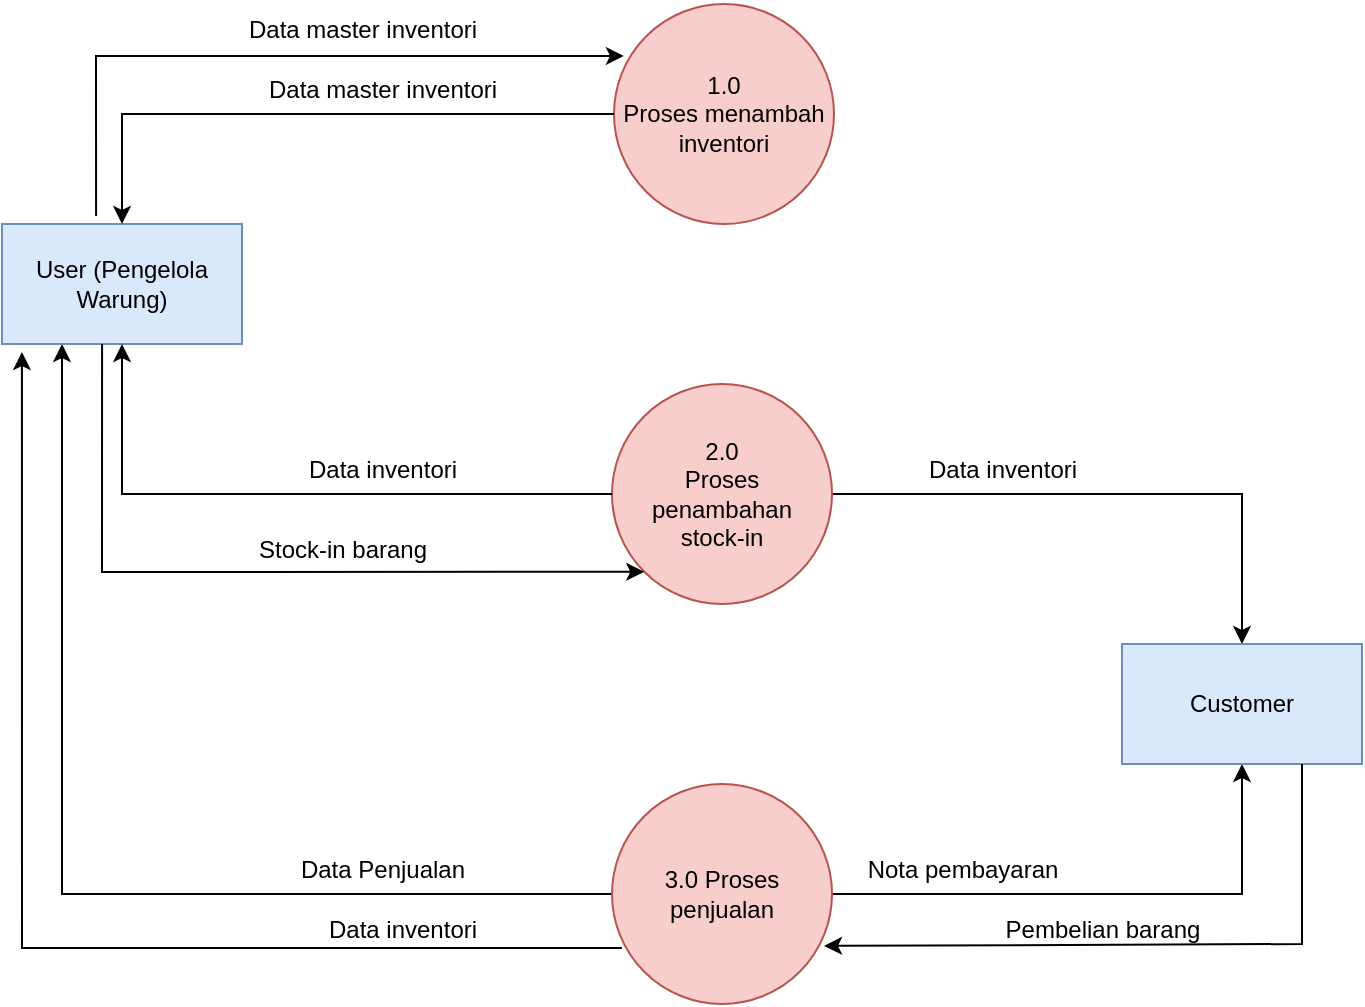 <mxfile version="21.3.7" type="device" pages="5">
  <diagram name="DFD Level 0" id="nrNANabTM4wWS9iLfbQm">
    <mxGraphModel dx="794" dy="459" grid="1" gridSize="10" guides="1" tooltips="1" connect="1" arrows="1" fold="1" page="1" pageScale="1" pageWidth="850" pageHeight="1100" math="0" shadow="0">
      <root>
        <mxCell id="0" />
        <mxCell id="1" parent="0" />
        <mxCell id="6V6f06H9lEluWB9vHmoA-1" value="1.0&lt;br&gt;Proses menambah inventori" style="ellipse;whiteSpace=wrap;html=1;aspect=fixed;fillColor=#f8cecc;strokeColor=#b85450;" parent="1" vertex="1">
          <mxGeometry x="386" y="90" width="110" height="110" as="geometry" />
        </mxCell>
        <mxCell id="6V6f06H9lEluWB9vHmoA-25" style="edgeStyle=orthogonalEdgeStyle;rounded=0;orthogonalLoop=1;jettySize=auto;html=1;entryX=0.5;entryY=0;entryDx=0;entryDy=0;" parent="1" source="6V6f06H9lEluWB9vHmoA-4" target="6V6f06H9lEluWB9vHmoA-7" edge="1">
          <mxGeometry relative="1" as="geometry" />
        </mxCell>
        <mxCell id="6V6f06H9lEluWB9vHmoA-4" value="2.0 &lt;br&gt;Proses penambahan &lt;br&gt;stock-in" style="ellipse;whiteSpace=wrap;html=1;aspect=fixed;fillColor=#f8cecc;strokeColor=#b85450;" parent="1" vertex="1">
          <mxGeometry x="385" y="280" width="110" height="110" as="geometry" />
        </mxCell>
        <mxCell id="6V6f06H9lEluWB9vHmoA-27" style="edgeStyle=orthogonalEdgeStyle;rounded=0;orthogonalLoop=1;jettySize=auto;html=1;entryX=0.5;entryY=1;entryDx=0;entryDy=0;" parent="1" source="6V6f06H9lEluWB9vHmoA-5" target="6V6f06H9lEluWB9vHmoA-7" edge="1">
          <mxGeometry relative="1" as="geometry" />
        </mxCell>
        <mxCell id="6V6f06H9lEluWB9vHmoA-34" style="edgeStyle=orthogonalEdgeStyle;rounded=0;orthogonalLoop=1;jettySize=auto;html=1;entryX=0.25;entryY=1;entryDx=0;entryDy=0;" parent="1" source="6V6f06H9lEluWB9vHmoA-5" target="6V6f06H9lEluWB9vHmoA-6" edge="1">
          <mxGeometry relative="1" as="geometry" />
        </mxCell>
        <mxCell id="6V6f06H9lEluWB9vHmoA-5" value="3.0 Proses penjualan" style="ellipse;whiteSpace=wrap;html=1;aspect=fixed;fillColor=#f8cecc;strokeColor=#b85450;" parent="1" vertex="1">
          <mxGeometry x="385" y="480" width="110" height="110" as="geometry" />
        </mxCell>
        <mxCell id="6V6f06H9lEluWB9vHmoA-6" value="User (Pengelola Warung)" style="rounded=0;whiteSpace=wrap;html=1;fillColor=#dae8fc;strokeColor=#6c8ebf;" parent="1" vertex="1">
          <mxGeometry x="80" y="200" width="120" height="60" as="geometry" />
        </mxCell>
        <mxCell id="6V6f06H9lEluWB9vHmoA-7" value="Customer" style="rounded=0;whiteSpace=wrap;html=1;fillColor=#dae8fc;strokeColor=#6c8ebf;" parent="1" vertex="1">
          <mxGeometry x="640" y="410" width="120" height="60" as="geometry" />
        </mxCell>
        <mxCell id="6V6f06H9lEluWB9vHmoA-8" value="" style="endArrow=classic;html=1;rounded=0;exitX=0;exitY=0.5;exitDx=0;exitDy=0;entryX=0.5;entryY=0;entryDx=0;entryDy=0;" parent="1" source="6V6f06H9lEluWB9vHmoA-1" target="6V6f06H9lEluWB9vHmoA-6" edge="1">
          <mxGeometry width="50" height="50" relative="1" as="geometry">
            <mxPoint x="240" y="180" as="sourcePoint" />
            <mxPoint x="150" y="145" as="targetPoint" />
            <Array as="points">
              <mxPoint x="140" y="145" />
            </Array>
          </mxGeometry>
        </mxCell>
        <mxCell id="6V6f06H9lEluWB9vHmoA-9" value="Data master inventori" style="text;html=1;align=center;verticalAlign=middle;resizable=0;points=[];autosize=1;strokeColor=none;fillColor=none;" parent="1" vertex="1">
          <mxGeometry x="200" y="118" width="140" height="30" as="geometry" />
        </mxCell>
        <mxCell id="6V6f06H9lEluWB9vHmoA-12" value="" style="endArrow=classic;html=1;rounded=0;exitX=0.392;exitY=-0.067;exitDx=0;exitDy=0;exitPerimeter=0;entryX=0.045;entryY=0.236;entryDx=0;entryDy=0;entryPerimeter=0;" parent="1" source="6V6f06H9lEluWB9vHmoA-6" target="6V6f06H9lEluWB9vHmoA-1" edge="1">
          <mxGeometry width="50" height="50" relative="1" as="geometry">
            <mxPoint x="80" y="170" as="sourcePoint" />
            <mxPoint x="150" y="40" as="targetPoint" />
            <Array as="points">
              <mxPoint x="127" y="116" />
            </Array>
          </mxGeometry>
        </mxCell>
        <mxCell id="6V6f06H9lEluWB9vHmoA-13" value="Data master inventori" style="text;html=1;align=center;verticalAlign=middle;resizable=0;points=[];autosize=1;strokeColor=none;fillColor=none;" parent="1" vertex="1">
          <mxGeometry x="190" y="88" width="140" height="30" as="geometry" />
        </mxCell>
        <mxCell id="6V6f06H9lEluWB9vHmoA-14" value="" style="endArrow=classic;html=1;rounded=0;exitX=0;exitY=0.5;exitDx=0;exitDy=0;entryX=0.5;entryY=1;entryDx=0;entryDy=0;" parent="1" source="6V6f06H9lEluWB9vHmoA-4" target="6V6f06H9lEluWB9vHmoA-6" edge="1">
          <mxGeometry width="50" height="50" relative="1" as="geometry">
            <mxPoint x="140" y="430" as="sourcePoint" />
            <mxPoint x="140" y="335" as="targetPoint" />
            <Array as="points">
              <mxPoint x="140" y="335" />
            </Array>
          </mxGeometry>
        </mxCell>
        <mxCell id="6V6f06H9lEluWB9vHmoA-15" value="" style="endArrow=classic;html=1;rounded=0;entryX=0;entryY=1;entryDx=0;entryDy=0;exitX=0.417;exitY=1;exitDx=0;exitDy=0;exitPerimeter=0;" parent="1" source="6V6f06H9lEluWB9vHmoA-6" target="6V6f06H9lEluWB9vHmoA-4" edge="1">
          <mxGeometry width="50" height="50" relative="1" as="geometry">
            <mxPoint x="120" y="280" as="sourcePoint" />
            <mxPoint x="180" y="360" as="targetPoint" />
            <Array as="points">
              <mxPoint x="130" y="374" />
            </Array>
          </mxGeometry>
        </mxCell>
        <mxCell id="6V6f06H9lEluWB9vHmoA-18" value="Data inventori" style="text;html=1;align=center;verticalAlign=middle;resizable=0;points=[];autosize=1;strokeColor=none;fillColor=none;" parent="1" vertex="1">
          <mxGeometry x="220" y="308" width="100" height="30" as="geometry" />
        </mxCell>
        <mxCell id="6V6f06H9lEluWB9vHmoA-21" value="Stock-in barang" style="text;html=1;align=center;verticalAlign=middle;resizable=0;points=[];autosize=1;strokeColor=none;fillColor=none;" parent="1" vertex="1">
          <mxGeometry x="195" y="348" width="110" height="30" as="geometry" />
        </mxCell>
        <mxCell id="6V6f06H9lEluWB9vHmoA-26" value="Data inventori" style="text;html=1;align=center;verticalAlign=middle;resizable=0;points=[];autosize=1;strokeColor=none;fillColor=none;" parent="1" vertex="1">
          <mxGeometry x="530" y="308" width="100" height="30" as="geometry" />
        </mxCell>
        <mxCell id="6V6f06H9lEluWB9vHmoA-28" value="Nota pembayaran" style="text;html=1;align=center;verticalAlign=middle;resizable=0;points=[];autosize=1;strokeColor=none;fillColor=none;" parent="1" vertex="1">
          <mxGeometry x="500" y="508" width="120" height="30" as="geometry" />
        </mxCell>
        <mxCell id="6V6f06H9lEluWB9vHmoA-35" value="Data Penjualan" style="text;html=1;align=center;verticalAlign=middle;resizable=0;points=[];autosize=1;strokeColor=none;fillColor=none;" parent="1" vertex="1">
          <mxGeometry x="215" y="508" width="110" height="30" as="geometry" />
        </mxCell>
        <mxCell id="6V6f06H9lEluWB9vHmoA-37" value="" style="endArrow=classic;html=1;rounded=0;exitX=0.045;exitY=0.745;exitDx=0;exitDy=0;exitPerimeter=0;entryX=0.083;entryY=1.067;entryDx=0;entryDy=0;entryPerimeter=0;" parent="1" source="6V6f06H9lEluWB9vHmoA-5" target="6V6f06H9lEluWB9vHmoA-6" edge="1">
          <mxGeometry width="50" height="50" relative="1" as="geometry">
            <mxPoint x="115" y="620" as="sourcePoint" />
            <mxPoint x="60" y="530" as="targetPoint" />
            <Array as="points">
              <mxPoint x="90" y="562" />
            </Array>
          </mxGeometry>
        </mxCell>
        <mxCell id="6V6f06H9lEluWB9vHmoA-38" value="Data inventori" style="text;html=1;align=center;verticalAlign=middle;resizable=0;points=[];autosize=1;strokeColor=none;fillColor=none;" parent="1" vertex="1">
          <mxGeometry x="230" y="538" width="100" height="30" as="geometry" />
        </mxCell>
        <mxCell id="YtAYGZt7gsWhX-fB_14W-2" value="" style="endArrow=classic;html=1;rounded=0;exitX=0.75;exitY=1;exitDx=0;exitDy=0;entryX=0.964;entryY=0.736;entryDx=0;entryDy=0;entryPerimeter=0;" edge="1" parent="1" source="6V6f06H9lEluWB9vHmoA-7" target="6V6f06H9lEluWB9vHmoA-5">
          <mxGeometry width="50" height="50" relative="1" as="geometry">
            <mxPoint x="750" y="590" as="sourcePoint" />
            <mxPoint x="700" y="580" as="targetPoint" />
            <Array as="points">
              <mxPoint x="730" y="560" />
            </Array>
          </mxGeometry>
        </mxCell>
        <mxCell id="YtAYGZt7gsWhX-fB_14W-3" value="Pembelian barang" style="text;html=1;align=center;verticalAlign=middle;resizable=0;points=[];autosize=1;strokeColor=none;fillColor=none;" vertex="1" parent="1">
          <mxGeometry x="570" y="538" width="120" height="30" as="geometry" />
        </mxCell>
      </root>
    </mxGraphModel>
  </diagram>
  <diagram id="H1Woy0NVvFX5vBy6TlLh" name="DFD Level 1 Proses 1">
    <mxGraphModel dx="794" dy="459" grid="1" gridSize="10" guides="1" tooltips="1" connect="1" arrows="1" fold="1" page="1" pageScale="1" pageWidth="850" pageHeight="1100" math="0" shadow="0">
      <root>
        <mxCell id="0" />
        <mxCell id="1" parent="0" />
        <mxCell id="QOEGryxygl57YnGyu1L9-1" style="edgeStyle=orthogonalEdgeStyle;rounded=0;orthogonalLoop=1;jettySize=auto;html=1;entryX=0;entryY=0.5;entryDx=0;entryDy=0;" parent="1" source="4bgEMqiGWm1VM6ku9c0--1" target="Wm245h9opatdkb-J6Uga-1" edge="1">
          <mxGeometry relative="1" as="geometry" />
        </mxCell>
        <mxCell id="4bgEMqiGWm1VM6ku9c0--1" value="User (Pengelola Warung)" style="rounded=0;whiteSpace=wrap;html=1;fillColor=#dae8fc;strokeColor=#6c8ebf;" parent="1" vertex="1">
          <mxGeometry x="120" y="80" width="120" height="60" as="geometry" />
        </mxCell>
        <mxCell id="Puh3rRFnQpf2xOHNs6TN-2" style="edgeStyle=orthogonalEdgeStyle;rounded=0;orthogonalLoop=1;jettySize=auto;html=1;entryX=0;entryY=0.5;entryDx=0;entryDy=0;" parent="1" source="Wm245h9opatdkb-J6Uga-1" target="wt3FOsB3Co9c10rsflAO-1" edge="1">
          <mxGeometry relative="1" as="geometry" />
        </mxCell>
        <mxCell id="Wm245h9opatdkb-J6Uga-1" value="1.1&lt;br&gt;Menambah inventori master" style="ellipse;whiteSpace=wrap;html=1;aspect=fixed;fillColor=#f8cecc;strokeColor=#b85450;" parent="1" vertex="1">
          <mxGeometry x="400" y="55" width="110" height="110" as="geometry" />
        </mxCell>
        <mxCell id="Puh3rRFnQpf2xOHNs6TN-5" style="edgeStyle=orthogonalEdgeStyle;rounded=0;orthogonalLoop=1;jettySize=auto;html=1;" parent="1" source="wt3FOsB3Co9c10rsflAO-1" edge="1">
          <mxGeometry relative="1" as="geometry">
            <mxPoint x="715" y="240" as="targetPoint" />
            <Array as="points">
              <mxPoint x="715" y="190" />
              <mxPoint x="716" y="190" />
            </Array>
          </mxGeometry>
        </mxCell>
        <mxCell id="Puh3rRFnQpf2xOHNs6TN-8" value="&lt;font style=&quot;font-size: 12px;&quot;&gt;Data master inventori&lt;/font&gt;" style="edgeLabel;html=1;align=center;verticalAlign=middle;resizable=0;points=[];" parent="Puh3rRFnQpf2xOHNs6TN-5" vertex="1" connectable="0">
          <mxGeometry x="0.025" y="2" relative="1" as="geometry">
            <mxPoint as="offset" />
          </mxGeometry>
        </mxCell>
        <mxCell id="wt3FOsB3Co9c10rsflAO-1" value="1.2&lt;br&gt;Cek pengisian data inventori master" style="ellipse;whiteSpace=wrap;html=1;aspect=fixed;fillColor=#f8cecc;strokeColor=#b85450;" parent="1" vertex="1">
          <mxGeometry x="660" y="55" width="110" height="110" as="geometry" />
        </mxCell>
        <mxCell id="Puh3rRFnQpf2xOHNs6TN-1" value="Data master inventori" style="text;html=1;align=center;verticalAlign=middle;resizable=0;points=[];autosize=1;strokeColor=none;fillColor=none;" parent="1" vertex="1">
          <mxGeometry x="250" y="80" width="140" height="30" as="geometry" />
        </mxCell>
        <mxCell id="Puh3rRFnQpf2xOHNs6TN-3" value="Data master inventori" style="text;html=1;align=center;verticalAlign=middle;resizable=0;points=[];autosize=1;strokeColor=none;fillColor=none;" parent="1" vertex="1">
          <mxGeometry x="510" y="80" width="140" height="30" as="geometry" />
        </mxCell>
        <mxCell id="Puh3rRFnQpf2xOHNs6TN-4" value="" style="shape=link;html=1;rounded=0;width=38;" parent="1" edge="1">
          <mxGeometry width="100" relative="1" as="geometry">
            <mxPoint x="665" y="260" as="sourcePoint" />
            <mxPoint x="765" y="260" as="targetPoint" />
          </mxGeometry>
        </mxCell>
        <mxCell id="Puh3rRFnQpf2xOHNs6TN-12" value="&lt;font style=&quot;font-size: 12px;&quot;&gt;Data master inventori&lt;/font&gt;" style="edgeStyle=orthogonalEdgeStyle;rounded=0;orthogonalLoop=1;jettySize=auto;html=1;entryX=0.5;entryY=0;entryDx=0;entryDy=0;" parent="1" source="Puh3rRFnQpf2xOHNs6TN-9" target="Puh3rRFnQpf2xOHNs6TN-11" edge="1">
          <mxGeometry relative="1" as="geometry">
            <Array as="points">
              <mxPoint x="718" y="330" />
              <mxPoint x="718" y="330" />
            </Array>
          </mxGeometry>
        </mxCell>
        <mxCell id="Puh3rRFnQpf2xOHNs6TN-9" value="Data master inventori" style="text;html=1;align=center;verticalAlign=middle;resizable=0;points=[];autosize=1;strokeColor=none;fillColor=none;" parent="1" vertex="1">
          <mxGeometry x="648" y="250" width="140" height="30" as="geometry" />
        </mxCell>
        <mxCell id="Puh3rRFnQpf2xOHNs6TN-11" value="1.3&lt;br&gt;Tampil data inventori master" style="ellipse;whiteSpace=wrap;html=1;aspect=fixed;fillColor=#f8cecc;strokeColor=#b85450;" parent="1" vertex="1">
          <mxGeometry x="663" y="360" width="110" height="110" as="geometry" />
        </mxCell>
        <mxCell id="v9VmCKzIJIQXdym4Jd---1" value="" style="endArrow=classic;html=1;rounded=0;exitX=0;exitY=0.5;exitDx=0;exitDy=0;entryX=0.575;entryY=1.033;entryDx=0;entryDy=0;entryPerimeter=0;" edge="1" parent="1" source="Puh3rRFnQpf2xOHNs6TN-11" target="4bgEMqiGWm1VM6ku9c0--1">
          <mxGeometry width="50" height="50" relative="1" as="geometry">
            <mxPoint x="350" y="400" as="sourcePoint" />
            <mxPoint x="190" y="330" as="targetPoint" />
            <Array as="points">
              <mxPoint x="190" y="410" />
            </Array>
          </mxGeometry>
        </mxCell>
        <mxCell id="MsqG6-ZugzpBWHukdVpL-1" value="Data master inventori" style="text;html=1;align=center;verticalAlign=middle;resizable=0;points=[];autosize=1;strokeColor=none;fillColor=none;" vertex="1" parent="1">
          <mxGeometry x="380" y="388" width="140" height="30" as="geometry" />
        </mxCell>
      </root>
    </mxGraphModel>
  </diagram>
  <diagram id="59TQ3ITAzBxzMArRfzhU" name="DFD Level 1 Proses 2">
    <mxGraphModel dx="794" dy="459" grid="1" gridSize="10" guides="1" tooltips="1" connect="1" arrows="1" fold="1" page="1" pageScale="1" pageWidth="850" pageHeight="1100" math="0" shadow="0">
      <root>
        <mxCell id="0" />
        <mxCell id="1" parent="0" />
        <mxCell id="y5gDgT2LdotZyiFKij7h-2" style="edgeStyle=orthogonalEdgeStyle;rounded=0;orthogonalLoop=1;jettySize=auto;html=1;" edge="1" parent="1" source="57TjhvKGLsNofDdaM_I1-1" target="y5gDgT2LdotZyiFKij7h-1">
          <mxGeometry relative="1" as="geometry" />
        </mxCell>
        <mxCell id="57TjhvKGLsNofDdaM_I1-1" value="User (Pengelola Warung)" style="rounded=0;whiteSpace=wrap;html=1;fillColor=#dae8fc;strokeColor=#6c8ebf;" parent="1" vertex="1">
          <mxGeometry x="120" y="80" width="120" height="60" as="geometry" />
        </mxCell>
        <mxCell id="O34HF8O1KIWDjR1JomQM-1" value="Customer" style="rounded=0;whiteSpace=wrap;html=1;fillColor=#dae8fc;strokeColor=#6c8ebf;" vertex="1" parent="1">
          <mxGeometry x="653" y="520" width="120" height="60" as="geometry" />
        </mxCell>
        <mxCell id="zBj_LR-89F4J_5O30iPA-1" style="edgeStyle=orthogonalEdgeStyle;rounded=0;orthogonalLoop=1;jettySize=auto;html=1;entryX=0;entryY=0.5;entryDx=0;entryDy=0;" edge="1" parent="1" source="y5gDgT2LdotZyiFKij7h-1" target="dkSKlkZQgYzMoKL5R2fA-1">
          <mxGeometry relative="1" as="geometry" />
        </mxCell>
        <mxCell id="y5gDgT2LdotZyiFKij7h-1" value="2.1&lt;br&gt;Menambahkan jumlah produk (stock-in)" style="ellipse;whiteSpace=wrap;html=1;aspect=fixed;fillColor=#f8cecc;strokeColor=#b85450;" vertex="1" parent="1">
          <mxGeometry x="400" y="55" width="110" height="110" as="geometry" />
        </mxCell>
        <mxCell id="y5gDgT2LdotZyiFKij7h-3" value="Stock-in barang" style="text;html=1;align=center;verticalAlign=middle;resizable=0;points=[];autosize=1;strokeColor=none;fillColor=none;" vertex="1" parent="1">
          <mxGeometry x="255" y="80" width="110" height="30" as="geometry" />
        </mxCell>
        <mxCell id="mZja0j26SJDk1NU02nB8-1" value="" style="shape=link;html=1;rounded=0;width=38;" edge="1" parent="1">
          <mxGeometry width="100" relative="1" as="geometry">
            <mxPoint x="400" y="260" as="sourcePoint" />
            <mxPoint x="500" y="260" as="targetPoint" />
          </mxGeometry>
        </mxCell>
        <mxCell id="5a-uDIulC0qEzD0AhpeL-3" style="edgeStyle=orthogonalEdgeStyle;rounded=0;orthogonalLoop=1;jettySize=auto;html=1;entryX=0.5;entryY=1;entryDx=0;entryDy=0;" edge="1" parent="1" target="y5gDgT2LdotZyiFKij7h-1">
          <mxGeometry relative="1" as="geometry">
            <mxPoint x="455" y="240" as="sourcePoint" />
          </mxGeometry>
        </mxCell>
        <mxCell id="5a-uDIulC0qEzD0AhpeL-1" value="Data master inventori" style="text;html=1;align=center;verticalAlign=middle;resizable=0;points=[];autosize=1;strokeColor=none;fillColor=none;" vertex="1" parent="1">
          <mxGeometry x="382" y="247" width="140" height="30" as="geometry" />
        </mxCell>
        <mxCell id="X_yk_N9L9xQoBv5bGCxl-2" value="&lt;font style=&quot;font-size: 12px;&quot;&gt;Stock-in barang&lt;/font&gt;" style="edgeStyle=orthogonalEdgeStyle;rounded=0;orthogonalLoop=1;jettySize=auto;html=1;" edge="1" parent="1" source="dkSKlkZQgYzMoKL5R2fA-1">
          <mxGeometry relative="1" as="geometry">
            <mxPoint x="715" y="240" as="targetPoint" />
          </mxGeometry>
        </mxCell>
        <mxCell id="dkSKlkZQgYzMoKL5R2fA-1" value="2.2&lt;br&gt;Cek pengisian data penambahan inventori" style="ellipse;whiteSpace=wrap;html=1;aspect=fixed;fillColor=#f8cecc;strokeColor=#b85450;" vertex="1" parent="1">
          <mxGeometry x="660" y="55" width="110" height="110" as="geometry" />
        </mxCell>
        <mxCell id="zBj_LR-89F4J_5O30iPA-2" value="Stock-in barang" style="text;html=1;align=center;verticalAlign=middle;resizable=0;points=[];autosize=1;strokeColor=none;fillColor=none;" vertex="1" parent="1">
          <mxGeometry x="526" y="80" width="110" height="30" as="geometry" />
        </mxCell>
        <mxCell id="JMSGZY74B9V5xDsksQIh-1" value="&lt;font style=&quot;font-size: 12px;&quot;&gt;Data inventori&lt;/font&gt;" style="edgeStyle=orthogonalEdgeStyle;rounded=0;orthogonalLoop=1;jettySize=auto;html=1;" edge="1" parent="1" source="zEiZdbo1Z5SbKFYL-x9Z-1" target="O34HF8O1KIWDjR1JomQM-1">
          <mxGeometry relative="1" as="geometry" />
        </mxCell>
        <mxCell id="JMSGZY74B9V5xDsksQIh-2" style="edgeStyle=orthogonalEdgeStyle;rounded=0;orthogonalLoop=1;jettySize=auto;html=1;entryX=0.5;entryY=1;entryDx=0;entryDy=0;" edge="1" parent="1" source="zEiZdbo1Z5SbKFYL-x9Z-1" target="57TjhvKGLsNofDdaM_I1-1">
          <mxGeometry relative="1" as="geometry" />
        </mxCell>
        <mxCell id="zEiZdbo1Z5SbKFYL-x9Z-1" value="2.3&lt;br&gt;Tampil data inventori / halaman barang tersedia&amp;nbsp;" style="ellipse;whiteSpace=wrap;html=1;aspect=fixed;fillColor=#f8cecc;strokeColor=#b85450;" vertex="1" parent="1">
          <mxGeometry x="658" y="360" width="110" height="110" as="geometry" />
        </mxCell>
        <mxCell id="X_yk_N9L9xQoBv5bGCxl-1" value="" style="shape=link;html=1;rounded=0;width=38;" edge="1" parent="1">
          <mxGeometry width="100" relative="1" as="geometry">
            <mxPoint x="665" y="264.5" as="sourcePoint" />
            <mxPoint x="765" y="264.5" as="targetPoint" />
          </mxGeometry>
        </mxCell>
        <mxCell id="X_yk_N9L9xQoBv5bGCxl-4" value="&lt;font style=&quot;font-size: 12px;&quot;&gt;Data inventori&lt;/font&gt;" style="edgeStyle=orthogonalEdgeStyle;rounded=0;orthogonalLoop=1;jettySize=auto;html=1;entryX=0.5;entryY=0;entryDx=0;entryDy=0;" edge="1" parent="1" source="X_yk_N9L9xQoBv5bGCxl-3" target="zEiZdbo1Z5SbKFYL-x9Z-1">
          <mxGeometry relative="1" as="geometry" />
        </mxCell>
        <mxCell id="X_yk_N9L9xQoBv5bGCxl-3" value="Data inventori" style="text;html=1;align=center;verticalAlign=middle;resizable=0;points=[];autosize=1;strokeColor=none;fillColor=none;" vertex="1" parent="1">
          <mxGeometry x="663" y="252" width="100" height="30" as="geometry" />
        </mxCell>
        <mxCell id="JMSGZY74B9V5xDsksQIh-4" value="Data inventori" style="text;html=1;align=center;verticalAlign=middle;resizable=0;points=[];autosize=1;strokeColor=none;fillColor=none;" vertex="1" parent="1">
          <mxGeometry x="420" y="388" width="100" height="30" as="geometry" />
        </mxCell>
      </root>
    </mxGraphModel>
  </diagram>
  <diagram id="1R9n8wwlzMMrxGNvnHrX" name="DFD Level 1 Proses 3">
    <mxGraphModel dx="794" dy="459" grid="1" gridSize="10" guides="1" tooltips="1" connect="1" arrows="1" fold="1" page="1" pageScale="1" pageWidth="850" pageHeight="1100" math="0" shadow="0">
      <root>
        <mxCell id="0" />
        <mxCell id="1" parent="0" />
        <mxCell id="WYprxcUtESYA794x7q8W-2" style="edgeStyle=orthogonalEdgeStyle;rounded=0;orthogonalLoop=1;jettySize=auto;html=1;entryX=0;entryY=0.5;entryDx=0;entryDy=0;" edge="1" parent="1" source="PAkA9wt_F_FRLC-l7Fg_-1" target="WYprxcUtESYA794x7q8W-1">
          <mxGeometry relative="1" as="geometry" />
        </mxCell>
        <mxCell id="PAkA9wt_F_FRLC-l7Fg_-1" value="Customer" style="rounded=0;whiteSpace=wrap;html=1;fillColor=#dae8fc;strokeColor=#6c8ebf;" vertex="1" parent="1">
          <mxGeometry x="90" y="80" width="120" height="60" as="geometry" />
        </mxCell>
        <mxCell id="V2d2qGg9RaRJgS3sZrkr-1" value="&lt;font style=&quot;font-size: 12px;&quot;&gt;Pembelian barang&lt;/font&gt;" style="edgeStyle=orthogonalEdgeStyle;rounded=0;orthogonalLoop=1;jettySize=auto;html=1;entryX=0.5;entryY=0;entryDx=0;entryDy=0;" edge="1" parent="1" source="WYprxcUtESYA794x7q8W-1" target="3CNfKAFoTPL2E7jtd_Qt-3">
          <mxGeometry relative="1" as="geometry" />
        </mxCell>
        <mxCell id="WYprxcUtESYA794x7q8W-1" value="3.1&lt;br&gt;Memilih barang yang dibeli" style="ellipse;whiteSpace=wrap;html=1;aspect=fixed;fillColor=#f8cecc;strokeColor=#b85450;" vertex="1" parent="1">
          <mxGeometry x="400" y="55" width="110" height="110" as="geometry" />
        </mxCell>
        <mxCell id="WYprxcUtESYA794x7q8W-3" value="Pembelian barang" style="text;html=1;align=center;verticalAlign=middle;resizable=0;points=[];autosize=1;strokeColor=none;fillColor=none;" vertex="1" parent="1">
          <mxGeometry x="240" y="88" width="120" height="30" as="geometry" />
        </mxCell>
        <mxCell id="BLjoiEqk80yk5vsv0Z70-1" value="" style="shape=link;html=1;rounded=0;width=38;" edge="1" parent="1">
          <mxGeometry width="100" relative="1" as="geometry">
            <mxPoint x="645" y="109.5" as="sourcePoint" />
            <mxPoint x="745" y="109.5" as="targetPoint" />
          </mxGeometry>
        </mxCell>
        <mxCell id="3CNfKAFoTPL2E7jtd_Qt-2" style="edgeStyle=orthogonalEdgeStyle;rounded=0;orthogonalLoop=1;jettySize=auto;html=1;entryX=1;entryY=0.5;entryDx=0;entryDy=0;" edge="1" parent="1" source="3CNfKAFoTPL2E7jtd_Qt-1" target="WYprxcUtESYA794x7q8W-1">
          <mxGeometry relative="1" as="geometry" />
        </mxCell>
        <mxCell id="3CNfKAFoTPL2E7jtd_Qt-1" value="Data inventori" style="text;html=1;align=center;verticalAlign=middle;resizable=0;points=[];autosize=1;strokeColor=none;fillColor=none;" vertex="1" parent="1">
          <mxGeometry x="645" y="95" width="100" height="30" as="geometry" />
        </mxCell>
        <mxCell id="awlUnQrv7CXCdUqP9tlQ-3" value="&lt;font style=&quot;font-size: 12px;&quot;&gt;Pembelian barang&lt;/font&gt;" style="edgeStyle=orthogonalEdgeStyle;rounded=0;orthogonalLoop=1;jettySize=auto;html=1;entryX=0.5;entryY=-0.2;entryDx=0;entryDy=0;entryPerimeter=0;" edge="1" parent="1" source="3CNfKAFoTPL2E7jtd_Qt-3" target="awlUnQrv7CXCdUqP9tlQ-2">
          <mxGeometry relative="1" as="geometry" />
        </mxCell>
        <mxCell id="3CNfKAFoTPL2E7jtd_Qt-3" value="3.2&lt;br&gt;Melakukan pembayaran" style="ellipse;whiteSpace=wrap;html=1;aspect=fixed;fillColor=#f8cecc;strokeColor=#b85450;" vertex="1" parent="1">
          <mxGeometry x="400" y="280" width="110" height="110" as="geometry" />
        </mxCell>
        <mxCell id="awlUnQrv7CXCdUqP9tlQ-5" style="edgeStyle=orthogonalEdgeStyle;rounded=0;orthogonalLoop=1;jettySize=auto;html=1;entryX=0.5;entryY=1;entryDx=0;entryDy=0;" edge="1" parent="1" source="sZKoN0PTS5ELcOKJZVe6-1" target="PAkA9wt_F_FRLC-l7Fg_-1">
          <mxGeometry relative="1" as="geometry" />
        </mxCell>
        <mxCell id="BwUOWpXgIffOi0tzkBHr-4" style="edgeStyle=orthogonalEdgeStyle;rounded=0;orthogonalLoop=1;jettySize=auto;html=1;entryX=0;entryY=0.5;entryDx=0;entryDy=0;" edge="1" parent="1" source="sZKoN0PTS5ELcOKJZVe6-1" target="BwUOWpXgIffOi0tzkBHr-1">
          <mxGeometry relative="1" as="geometry" />
        </mxCell>
        <mxCell id="sZKoN0PTS5ELcOKJZVe6-1" value="3.3&lt;br&gt;Point Of Sale" style="ellipse;whiteSpace=wrap;html=1;aspect=fixed;fillColor=#f8cecc;strokeColor=#b85450;" vertex="1" parent="1">
          <mxGeometry x="400" y="560" width="110" height="110" as="geometry" />
        </mxCell>
        <mxCell id="awlUnQrv7CXCdUqP9tlQ-1" value="" style="shape=link;html=1;rounded=0;width=38;" edge="1" parent="1">
          <mxGeometry width="100" relative="1" as="geometry">
            <mxPoint x="404" y="470" as="sourcePoint" />
            <mxPoint x="504" y="470" as="targetPoint" />
          </mxGeometry>
        </mxCell>
        <mxCell id="awlUnQrv7CXCdUqP9tlQ-4" value="&lt;font style=&quot;font-size: 12px;&quot;&gt;Nota pembayaran&lt;/font&gt;" style="edgeStyle=orthogonalEdgeStyle;rounded=0;orthogonalLoop=1;jettySize=auto;html=1;" edge="1" parent="1" source="awlUnQrv7CXCdUqP9tlQ-2" target="sZKoN0PTS5ELcOKJZVe6-1">
          <mxGeometry relative="1" as="geometry" />
        </mxCell>
        <mxCell id="awlUnQrv7CXCdUqP9tlQ-2" value="Data Penjualan" style="text;html=1;align=center;verticalAlign=middle;resizable=0;points=[];autosize=1;strokeColor=none;fillColor=none;" vertex="1" parent="1">
          <mxGeometry x="400" y="460" width="110" height="30" as="geometry" />
        </mxCell>
        <mxCell id="awlUnQrv7CXCdUqP9tlQ-6" value="Nota pembayaran" style="text;html=1;align=center;verticalAlign=middle;resizable=0;points=[];autosize=1;strokeColor=none;fillColor=none;" vertex="1" parent="1">
          <mxGeometry x="200" y="588" width="120" height="30" as="geometry" />
        </mxCell>
        <mxCell id="jnm26tuFMVw-A-UmJhVX-3" value="&lt;font style=&quot;font-size: 12px;&quot;&gt;Data penjualan&lt;/font&gt;" style="edgeStyle=orthogonalEdgeStyle;rounded=0;orthogonalLoop=1;jettySize=auto;html=1;entryX=0.5;entryY=1;entryDx=0;entryDy=0;" edge="1" parent="1" source="BwUOWpXgIffOi0tzkBHr-1" target="jnm26tuFMVw-A-UmJhVX-1">
          <mxGeometry relative="1" as="geometry" />
        </mxCell>
        <mxCell id="BwUOWpXgIffOi0tzkBHr-1" value="3.4&lt;br&gt;Laporan data penjualan" style="ellipse;whiteSpace=wrap;html=1;aspect=fixed;fillColor=#f8cecc;strokeColor=#b85450;" vertex="1" parent="1">
          <mxGeometry x="640" y="560" width="110" height="110" as="geometry" />
        </mxCell>
        <mxCell id="BwUOWpXgIffOi0tzkBHr-5" value="Data penjualan" style="text;html=1;align=center;verticalAlign=middle;resizable=0;points=[];autosize=1;strokeColor=none;fillColor=none;" vertex="1" parent="1">
          <mxGeometry x="520" y="588" width="100" height="30" as="geometry" />
        </mxCell>
        <mxCell id="jnm26tuFMVw-A-UmJhVX-6" value="&lt;font style=&quot;font-size: 12px;&quot;&gt;Data inventori&lt;/font&gt;" style="edgeStyle=orthogonalEdgeStyle;rounded=0;orthogonalLoop=1;jettySize=auto;html=1;entryX=0.5;entryY=1.033;entryDx=0;entryDy=0;entryPerimeter=0;" edge="1" parent="1" source="jnm26tuFMVw-A-UmJhVX-1" target="3CNfKAFoTPL2E7jtd_Qt-1">
          <mxGeometry relative="1" as="geometry" />
        </mxCell>
        <mxCell id="XNqU-ESelekxF0ij9QTZ-2" style="edgeStyle=orthogonalEdgeStyle;rounded=0;orthogonalLoop=1;jettySize=auto;html=1;entryX=0;entryY=0.5;entryDx=0;entryDy=0;" edge="1" parent="1" source="jnm26tuFMVw-A-UmJhVX-1" target="XNqU-ESelekxF0ij9QTZ-1">
          <mxGeometry relative="1" as="geometry" />
        </mxCell>
        <mxCell id="jnm26tuFMVw-A-UmJhVX-1" value="3.5&lt;br&gt;Stock-out barang" style="ellipse;whiteSpace=wrap;html=1;aspect=fixed;fillColor=#f8cecc;strokeColor=#b85450;" vertex="1" parent="1">
          <mxGeometry x="640" y="370" width="110" height="110" as="geometry" />
        </mxCell>
        <mxCell id="XNqU-ESelekxF0ij9QTZ-1" value="User (Pengelola Warung)" style="rounded=0;whiteSpace=wrap;html=1;fillColor=#dae8fc;strokeColor=#6c8ebf;" vertex="1" parent="1">
          <mxGeometry x="870" y="395" width="120" height="60" as="geometry" />
        </mxCell>
        <mxCell id="XNqU-ESelekxF0ij9QTZ-3" value="Data penjualan" style="text;html=1;align=center;verticalAlign=middle;resizable=0;points=[];autosize=1;strokeColor=none;fillColor=none;" vertex="1" parent="1">
          <mxGeometry x="750" y="398" width="100" height="30" as="geometry" />
        </mxCell>
      </root>
    </mxGraphModel>
  </diagram>
  <diagram id="6c_qIjA2nRlbn_fEY7NL" name="DFD Level 2 Proses 1">
    <mxGraphModel dx="794" dy="459" grid="1" gridSize="10" guides="1" tooltips="1" connect="1" arrows="1" fold="1" page="1" pageScale="1" pageWidth="850" pageHeight="1100" math="0" shadow="0">
      <root>
        <mxCell id="0" />
        <mxCell id="1" parent="0" />
        <mxCell id="dcGLQ1_gNlkMA-wMCKDw-1" style="edgeStyle=orthogonalEdgeStyle;rounded=0;orthogonalLoop=1;jettySize=auto;html=1;entryX=0;entryY=0.5;entryDx=0;entryDy=0;" edge="1" parent="1" source="dcGLQ1_gNlkMA-wMCKDw-2" target="dcGLQ1_gNlkMA-wMCKDw-4">
          <mxGeometry relative="1" as="geometry" />
        </mxCell>
        <mxCell id="dcGLQ1_gNlkMA-wMCKDw-20" style="edgeStyle=orthogonalEdgeStyle;rounded=0;orthogonalLoop=1;jettySize=auto;html=1;exitX=0.5;exitY=1;exitDx=0;exitDy=0;entryX=0;entryY=0.5;entryDx=0;entryDy=0;" edge="1" parent="1" source="dcGLQ1_gNlkMA-wMCKDw-2" target="dcGLQ1_gNlkMA-wMCKDw-17">
          <mxGeometry relative="1" as="geometry" />
        </mxCell>
        <mxCell id="dcGLQ1_gNlkMA-wMCKDw-2" value="User (Pengelola Warung)" style="rounded=0;whiteSpace=wrap;html=1;fillColor=#dae8fc;strokeColor=#6c8ebf;" vertex="1" parent="1">
          <mxGeometry x="120" y="80" width="120" height="60" as="geometry" />
        </mxCell>
        <mxCell id="dcGLQ1_gNlkMA-wMCKDw-3" style="edgeStyle=orthogonalEdgeStyle;rounded=0;orthogonalLoop=1;jettySize=auto;html=1;entryX=0;entryY=0.5;entryDx=0;entryDy=0;" edge="1" parent="1" source="dcGLQ1_gNlkMA-wMCKDw-4">
          <mxGeometry relative="1" as="geometry">
            <mxPoint x="660" y="110" as="targetPoint" />
          </mxGeometry>
        </mxCell>
        <mxCell id="dcGLQ1_gNlkMA-wMCKDw-4" value="1.1&lt;br&gt;Create data master inventori" style="ellipse;whiteSpace=wrap;html=1;aspect=fixed;fillColor=#f8cecc;strokeColor=#b85450;" vertex="1" parent="1">
          <mxGeometry x="400" y="55" width="110" height="110" as="geometry" />
        </mxCell>
        <mxCell id="dcGLQ1_gNlkMA-wMCKDw-8" value="Data master inventori" style="text;html=1;align=center;verticalAlign=middle;resizable=0;points=[];autosize=1;strokeColor=none;fillColor=none;" vertex="1" parent="1">
          <mxGeometry x="250" y="80" width="140" height="30" as="geometry" />
        </mxCell>
        <mxCell id="dcGLQ1_gNlkMA-wMCKDw-9" value="Data master inventori" style="text;html=1;align=center;verticalAlign=middle;resizable=0;points=[];autosize=1;strokeColor=none;fillColor=none;" vertex="1" parent="1">
          <mxGeometry x="510" y="80" width="140" height="30" as="geometry" />
        </mxCell>
        <mxCell id="8LwdnT9Nxj_03OwSbexv-6" style="edgeStyle=orthogonalEdgeStyle;rounded=0;orthogonalLoop=1;jettySize=auto;html=1;entryX=0.036;entryY=0.567;entryDx=0;entryDy=0;entryPerimeter=0;" edge="1" parent="1" source="dcGLQ1_gNlkMA-wMCKDw-17" target="8LwdnT9Nxj_03OwSbexv-5">
          <mxGeometry relative="1" as="geometry" />
        </mxCell>
        <mxCell id="dcGLQ1_gNlkMA-wMCKDw-17" value="1.1.2&lt;br&gt;Update data master inventori" style="ellipse;whiteSpace=wrap;html=1;aspect=fixed;fillColor=#f8cecc;strokeColor=#b85450;" vertex="1" parent="1">
          <mxGeometry x="400" y="200" width="110" height="110" as="geometry" />
        </mxCell>
        <mxCell id="8LwdnT9Nxj_03OwSbexv-10" value="Data master inventori" style="edgeStyle=orthogonalEdgeStyle;rounded=0;orthogonalLoop=1;jettySize=auto;html=1;exitX=1;exitY=0.5;exitDx=0;exitDy=0;entryX=0.471;entryY=-0.233;entryDx=0;entryDy=0;entryPerimeter=0;" edge="1" parent="1" source="CmVrmK5dznJKQfOQZkee-1" target="8LwdnT9Nxj_03OwSbexv-5">
          <mxGeometry x="0.353" relative="1" as="geometry">
            <mxPoint as="offset" />
          </mxGeometry>
        </mxCell>
        <mxCell id="CmVrmK5dznJKQfOQZkee-1" value="1.1.3&lt;br&gt;Cek pengisian data inventori master" style="ellipse;whiteSpace=wrap;html=1;aspect=fixed;fillColor=#f8cecc;strokeColor=#b85450;" vertex="1" parent="1">
          <mxGeometry x="660" y="55" width="110" height="110" as="geometry" />
        </mxCell>
        <mxCell id="8LwdnT9Nxj_03OwSbexv-3" value="" style="shape=link;html=1;rounded=0;width=38;" edge="1" parent="1">
          <mxGeometry width="100" relative="1" as="geometry">
            <mxPoint x="760" y="254.5" as="sourcePoint" />
            <mxPoint x="860" y="254.5" as="targetPoint" />
          </mxGeometry>
        </mxCell>
        <mxCell id="z2UVf_TsaKRS7D6T1pGX-4" style="edgeStyle=orthogonalEdgeStyle;rounded=0;orthogonalLoop=1;jettySize=auto;html=1;entryX=1;entryY=0.5;entryDx=0;entryDy=0;" edge="1" parent="1" source="8LwdnT9Nxj_03OwSbexv-5" target="z2UVf_TsaKRS7D6T1pGX-1">
          <mxGeometry relative="1" as="geometry" />
        </mxCell>
        <mxCell id="8LwdnT9Nxj_03OwSbexv-5" value="Data master inventori" style="text;html=1;align=center;verticalAlign=middle;resizable=0;points=[];autosize=1;strokeColor=none;fillColor=none;" vertex="1" parent="1">
          <mxGeometry x="742" y="240" width="140" height="30" as="geometry" />
        </mxCell>
        <mxCell id="8LwdnT9Nxj_03OwSbexv-9" value="Simpan data master inventori" style="text;html=1;align=center;verticalAlign=middle;resizable=0;points=[];autosize=1;strokeColor=none;fillColor=none;" vertex="1" parent="1">
          <mxGeometry x="540" y="228" width="180" height="30" as="geometry" />
        </mxCell>
        <mxCell id="8LwdnT9Nxj_03OwSbexv-12" value="" style="endArrow=classic;html=1;rounded=0;exitX=0.471;exitY=1.2;exitDx=0;exitDy=0;exitPerimeter=0;entryX=0.955;entryY=0.8;entryDx=0;entryDy=0;entryPerimeter=0;" edge="1" parent="1" source="8LwdnT9Nxj_03OwSbexv-5" target="dcGLQ1_gNlkMA-wMCKDw-17">
          <mxGeometry width="50" height="50" relative="1" as="geometry">
            <mxPoint x="787" y="410" as="sourcePoint" />
            <mxPoint x="520" y="300" as="targetPoint" />
            <Array as="points">
              <mxPoint x="808" y="290" />
            </Array>
          </mxGeometry>
        </mxCell>
        <mxCell id="8LwdnT9Nxj_03OwSbexv-14" value="Data master inventori" style="text;html=1;align=center;verticalAlign=middle;resizable=0;points=[];autosize=1;strokeColor=none;fillColor=none;" vertex="1" parent="1">
          <mxGeometry x="570" y="268" width="140" height="30" as="geometry" />
        </mxCell>
        <mxCell id="z2UVf_TsaKRS7D6T1pGX-1" value="1.1.4&lt;br&gt;Tampil data inventori master" style="ellipse;whiteSpace=wrap;html=1;aspect=fixed;fillColor=#f8cecc;strokeColor=#b85450;" vertex="1" parent="1">
          <mxGeometry x="660" y="360" width="110" height="110" as="geometry" />
        </mxCell>
        <mxCell id="pWcs31j-S2YsXKnkzUrq-1" value="" style="endArrow=classic;html=1;rounded=0;exitX=0;exitY=0.5;exitDx=0;exitDy=0;entryX=0.183;entryY=1.033;entryDx=0;entryDy=0;entryPerimeter=0;" edge="1" parent="1" source="z2UVf_TsaKRS7D6T1pGX-1" target="dcGLQ1_gNlkMA-wMCKDw-2">
          <mxGeometry width="50" height="50" relative="1" as="geometry">
            <mxPoint x="270" y="420" as="sourcePoint" />
            <mxPoint x="140" y="320" as="targetPoint" />
            <Array as="points">
              <mxPoint x="140" y="410" />
            </Array>
          </mxGeometry>
        </mxCell>
        <mxCell id="pWcs31j-S2YsXKnkzUrq-2" value="Data master inventori" style="text;html=1;align=center;verticalAlign=middle;resizable=0;points=[];autosize=1;strokeColor=none;fillColor=none;" vertex="1" parent="1">
          <mxGeometry x="390" y="389" width="140" height="30" as="geometry" />
        </mxCell>
      </root>
    </mxGraphModel>
  </diagram>
</mxfile>
